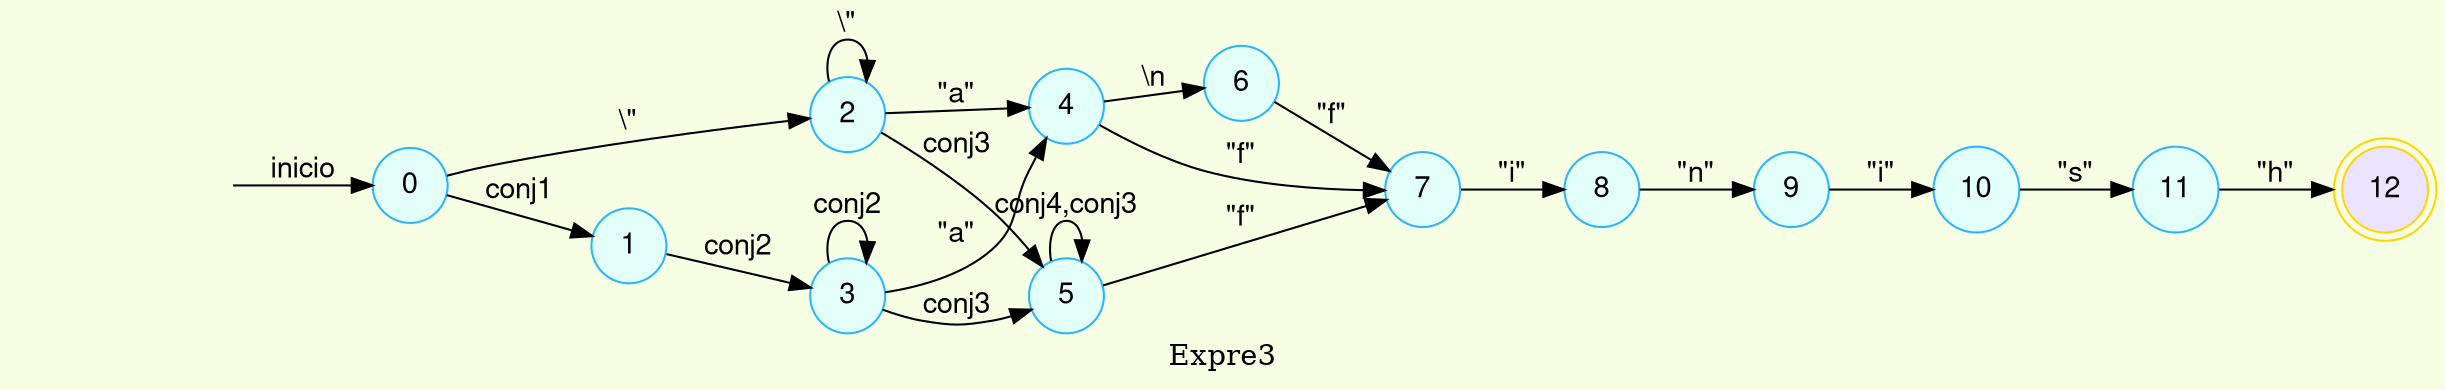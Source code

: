 digraph finite_state_machine {
	bgcolor = "#F6FFE3"
	node [fontname="Helvetica,Arial,sans-serif" ]
	edge [fontname="Helvetica,Arial,sans-serif"]
	rankdir=LR;
	node [shape = doublecircle, color = gold fillcolor="#EBE3FF" style =filled];
12;
	node [shape = circle, color = "#2CB5FF" fillcolor="#E3FFFA" style =filled];

	flechainicio [style=invis];
	flechainicio -> 0 [label="inicio"];
0->1[label = "conj1"];
0->2[label = "\\\""];
1->3[label = "conj2"];
3->3[label = "conj2"];
3->4[label = "\"a\""];
4->6[label = "\\n"];
6->7[label = "\"f\""];
7->8[label = "\"i\""];
8->9[label = "\"n\""];
9->10[label = "\"i\""];
10->11[label = "\"s\""];
11->12[label = "\"h\""];
4->7[label = "\"f\""];
5->5[label = "conj4,conj3"];
5->7[label = "\"f\""];
3->5[label = "conj3"];
2->2[label = "\\\""];
2->4[label = "\"a\""];
2->5[label = "conj3"];
label= Expre3}
